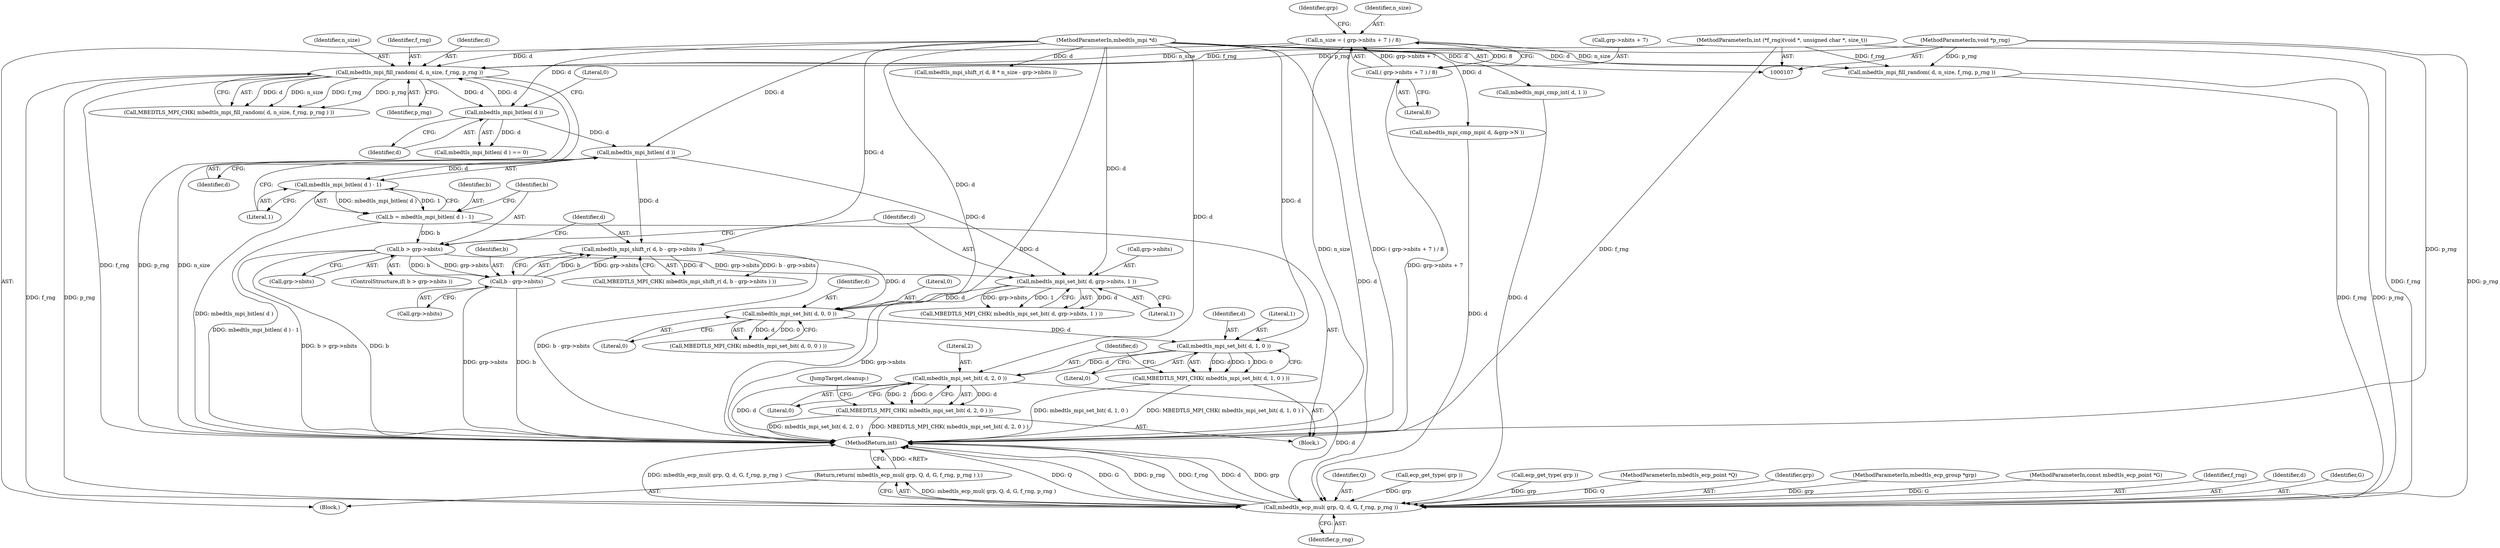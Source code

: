 digraph "1_mbedtls_298a43a77ec0ed2c19a8c924ddd8571ef3e65dfd_2@pointer" {
"1000179" [label="(Call,mbedtls_mpi_set_bit( d, 1, 0 ))"];
"1000174" [label="(Call,mbedtls_mpi_set_bit( d, 0, 0 ))"];
"1000158" [label="(Call,mbedtls_mpi_shift_r( d, b - grp->nbits ))"];
"1000148" [label="(Call,mbedtls_mpi_bitlen( d ))"];
"1000142" [label="(Call,mbedtls_mpi_bitlen( d ))"];
"1000136" [label="(Call,mbedtls_mpi_fill_random( d, n_size, f_rng, p_rng ))"];
"1000110" [label="(MethodParameterIn,mbedtls_mpi *d)"];
"1000117" [label="(Call,n_size = ( grp->nbits + 7 ) / 8)"];
"1000119" [label="(Call,( grp->nbits + 7 ) / 8)"];
"1000112" [label="(MethodParameterIn,int (*f_rng)(void *, unsigned char *, size_t))"];
"1000113" [label="(MethodParameterIn,void *p_rng)"];
"1000160" [label="(Call,b - grp->nbits)"];
"1000152" [label="(Call,b > grp->nbits)"];
"1000145" [label="(Call,b = mbedtls_mpi_bitlen( d ) - 1)"];
"1000147" [label="(Call,mbedtls_mpi_bitlen( d ) - 1)"];
"1000167" [label="(Call,mbedtls_mpi_set_bit( d, grp->nbits, 1 ))"];
"1000178" [label="(Call,MBEDTLS_MPI_CHK( mbedtls_mpi_set_bit( d, 1, 0 ) ))"];
"1000184" [label="(Call,mbedtls_mpi_set_bit( d, 2, 0 ))"];
"1000183" [label="(Call,MBEDTLS_MPI_CHK( mbedtls_mpi_set_bit( d, 2, 0 ) ))"];
"1000249" [label="(Call,mbedtls_ecp_mul( grp, Q, d, G, f_rng, p_rng ))"];
"1000248" [label="(Return,return( mbedtls_ecp_mul( grp, Q, d, G, f_rng, p_rng ) );)"];
"1000185" [label="(Identifier,d)"];
"1000160" [label="(Call,b - grp->nbits)"];
"1000166" [label="(Call,MBEDTLS_MPI_CHK( mbedtls_mpi_set_bit( d, grp->nbits, 1 ) ))"];
"1000135" [label="(Call,MBEDTLS_MPI_CHK( mbedtls_mpi_fill_random( d, n_size, f_rng, p_rng ) ))"];
"1000226" [label="(Call,mbedtls_mpi_cmp_int( d, 1 ))"];
"1000157" [label="(Call,MBEDTLS_MPI_CHK( mbedtls_mpi_shift_r( d, b - grp->nbits ) ))"];
"1000119" [label="(Call,( grp->nbits + 7 ) / 8)"];
"1000251" [label="(Identifier,Q)"];
"1000138" [label="(Identifier,n_size)"];
"1000150" [label="(Literal,1)"];
"1000129" [label="(Identifier,grp)"];
"1000128" [label="(Call,ecp_get_type( grp ))"];
"1000249" [label="(Call,mbedtls_ecp_mul( grp, Q, d, G, f_rng, p_rng ))"];
"1000158" [label="(Call,mbedtls_mpi_shift_r( d, b - grp->nbits ))"];
"1000202" [label="(Call,mbedtls_mpi_fill_random( d, n_size, f_rng, p_rng ))"];
"1000146" [label="(Identifier,b)"];
"1000191" [label="(Call,ecp_get_type( grp ))"];
"1000111" [label="(MethodParameterIn,mbedtls_ecp_point *Q)"];
"1000255" [label="(Identifier,p_rng)"];
"1000187" [label="(Literal,0)"];
"1000161" [label="(Identifier,b)"];
"1000175" [label="(Identifier,d)"];
"1000142" [label="(Call,mbedtls_mpi_bitlen( d ))"];
"1000250" [label="(Identifier,grp)"];
"1000162" [label="(Call,grp->nbits)"];
"1000177" [label="(Literal,0)"];
"1000176" [label="(Literal,0)"];
"1000108" [label="(MethodParameterIn,mbedtls_ecp_group *grp)"];
"1000169" [label="(Call,grp->nbits)"];
"1000179" [label="(Call,mbedtls_mpi_set_bit( d, 1, 0 ))"];
"1000148" [label="(Call,mbedtls_mpi_bitlen( d ))"];
"1000256" [label="(MethodReturn,int)"];
"1000136" [label="(Call,mbedtls_mpi_fill_random( d, n_size, f_rng, p_rng ))"];
"1000125" [label="(Literal,8)"];
"1000109" [label="(MethodParameterIn,const mbedtls_ecp_point *G)"];
"1000168" [label="(Identifier,d)"];
"1000143" [label="(Identifier,d)"];
"1000140" [label="(Identifier,p_rng)"];
"1000181" [label="(Literal,1)"];
"1000154" [label="(Call,grp->nbits)"];
"1000254" [label="(Identifier,f_rng)"];
"1000167" [label="(Call,mbedtls_mpi_set_bit( d, grp->nbits, 1 ))"];
"1000159" [label="(Identifier,d)"];
"1000131" [label="(Block,)"];
"1000174" [label="(Call,mbedtls_mpi_set_bit( d, 0, 0 ))"];
"1000149" [label="(Identifier,d)"];
"1000110" [label="(MethodParameterIn,mbedtls_mpi *d)"];
"1000184" [label="(Call,mbedtls_mpi_set_bit( d, 2, 0 ))"];
"1000178" [label="(Call,MBEDTLS_MPI_CHK( mbedtls_mpi_set_bit( d, 1, 0 ) ))"];
"1000182" [label="(Literal,0)"];
"1000113" [label="(MethodParameterIn,void *p_rng)"];
"1000141" [label="(Call,mbedtls_mpi_bitlen( d ) == 0)"];
"1000172" [label="(Literal,1)"];
"1000173" [label="(Call,MBEDTLS_MPI_CHK( mbedtls_mpi_set_bit( d, 0, 0 ) ))"];
"1000241" [label="(JumpTarget,cleanup:)"];
"1000112" [label="(MethodParameterIn,int (*f_rng)(void *, unsigned char *, size_t))"];
"1000208" [label="(Call,mbedtls_mpi_shift_r( d, 8 * n_size - grp->nbits ))"];
"1000114" [label="(Block,)"];
"1000186" [label="(Literal,2)"];
"1000153" [label="(Identifier,b)"];
"1000147" [label="(Call,mbedtls_mpi_bitlen( d ) - 1)"];
"1000151" [label="(ControlStructure,if( b > grp->nbits ))"];
"1000145" [label="(Call,b = mbedtls_mpi_bitlen( d ) - 1)"];
"1000180" [label="(Identifier,d)"];
"1000183" [label="(Call,MBEDTLS_MPI_CHK( mbedtls_mpi_set_bit( d, 2, 0 ) ))"];
"1000152" [label="(Call,b > grp->nbits)"];
"1000139" [label="(Identifier,f_rng)"];
"1000120" [label="(Call,grp->nbits + 7)"];
"1000252" [label="(Identifier,d)"];
"1000253" [label="(Identifier,G)"];
"1000118" [label="(Identifier,n_size)"];
"1000144" [label="(Literal,0)"];
"1000137" [label="(Identifier,d)"];
"1000231" [label="(Call,mbedtls_mpi_cmp_mpi( d, &grp->N ))"];
"1000117" [label="(Call,n_size = ( grp->nbits + 7 ) / 8)"];
"1000248" [label="(Return,return( mbedtls_ecp_mul( grp, Q, d, G, f_rng, p_rng ) );)"];
"1000179" -> "1000178"  [label="AST: "];
"1000179" -> "1000182"  [label="CFG: "];
"1000180" -> "1000179"  [label="AST: "];
"1000181" -> "1000179"  [label="AST: "];
"1000182" -> "1000179"  [label="AST: "];
"1000178" -> "1000179"  [label="CFG: "];
"1000179" -> "1000178"  [label="DDG: d"];
"1000179" -> "1000178"  [label="DDG: 1"];
"1000179" -> "1000178"  [label="DDG: 0"];
"1000174" -> "1000179"  [label="DDG: d"];
"1000110" -> "1000179"  [label="DDG: d"];
"1000179" -> "1000184"  [label="DDG: d"];
"1000174" -> "1000173"  [label="AST: "];
"1000174" -> "1000177"  [label="CFG: "];
"1000175" -> "1000174"  [label="AST: "];
"1000176" -> "1000174"  [label="AST: "];
"1000177" -> "1000174"  [label="AST: "];
"1000173" -> "1000174"  [label="CFG: "];
"1000174" -> "1000173"  [label="DDG: d"];
"1000174" -> "1000173"  [label="DDG: 0"];
"1000158" -> "1000174"  [label="DDG: d"];
"1000167" -> "1000174"  [label="DDG: d"];
"1000110" -> "1000174"  [label="DDG: d"];
"1000158" -> "1000157"  [label="AST: "];
"1000158" -> "1000160"  [label="CFG: "];
"1000159" -> "1000158"  [label="AST: "];
"1000160" -> "1000158"  [label="AST: "];
"1000157" -> "1000158"  [label="CFG: "];
"1000158" -> "1000256"  [label="DDG: b - grp->nbits"];
"1000158" -> "1000157"  [label="DDG: d"];
"1000158" -> "1000157"  [label="DDG: b - grp->nbits"];
"1000148" -> "1000158"  [label="DDG: d"];
"1000110" -> "1000158"  [label="DDG: d"];
"1000160" -> "1000158"  [label="DDG: b"];
"1000160" -> "1000158"  [label="DDG: grp->nbits"];
"1000148" -> "1000147"  [label="AST: "];
"1000148" -> "1000149"  [label="CFG: "];
"1000149" -> "1000148"  [label="AST: "];
"1000150" -> "1000148"  [label="CFG: "];
"1000148" -> "1000147"  [label="DDG: d"];
"1000142" -> "1000148"  [label="DDG: d"];
"1000110" -> "1000148"  [label="DDG: d"];
"1000148" -> "1000167"  [label="DDG: d"];
"1000142" -> "1000141"  [label="AST: "];
"1000142" -> "1000143"  [label="CFG: "];
"1000143" -> "1000142"  [label="AST: "];
"1000144" -> "1000142"  [label="CFG: "];
"1000142" -> "1000136"  [label="DDG: d"];
"1000142" -> "1000141"  [label="DDG: d"];
"1000136" -> "1000142"  [label="DDG: d"];
"1000110" -> "1000142"  [label="DDG: d"];
"1000136" -> "1000135"  [label="AST: "];
"1000136" -> "1000140"  [label="CFG: "];
"1000137" -> "1000136"  [label="AST: "];
"1000138" -> "1000136"  [label="AST: "];
"1000139" -> "1000136"  [label="AST: "];
"1000140" -> "1000136"  [label="AST: "];
"1000135" -> "1000136"  [label="CFG: "];
"1000136" -> "1000256"  [label="DDG: f_rng"];
"1000136" -> "1000256"  [label="DDG: p_rng"];
"1000136" -> "1000256"  [label="DDG: n_size"];
"1000136" -> "1000135"  [label="DDG: d"];
"1000136" -> "1000135"  [label="DDG: n_size"];
"1000136" -> "1000135"  [label="DDG: f_rng"];
"1000136" -> "1000135"  [label="DDG: p_rng"];
"1000110" -> "1000136"  [label="DDG: d"];
"1000117" -> "1000136"  [label="DDG: n_size"];
"1000112" -> "1000136"  [label="DDG: f_rng"];
"1000113" -> "1000136"  [label="DDG: p_rng"];
"1000136" -> "1000249"  [label="DDG: f_rng"];
"1000136" -> "1000249"  [label="DDG: p_rng"];
"1000110" -> "1000107"  [label="AST: "];
"1000110" -> "1000256"  [label="DDG: d"];
"1000110" -> "1000167"  [label="DDG: d"];
"1000110" -> "1000184"  [label="DDG: d"];
"1000110" -> "1000202"  [label="DDG: d"];
"1000110" -> "1000208"  [label="DDG: d"];
"1000110" -> "1000226"  [label="DDG: d"];
"1000110" -> "1000231"  [label="DDG: d"];
"1000110" -> "1000249"  [label="DDG: d"];
"1000117" -> "1000114"  [label="AST: "];
"1000117" -> "1000119"  [label="CFG: "];
"1000118" -> "1000117"  [label="AST: "];
"1000119" -> "1000117"  [label="AST: "];
"1000129" -> "1000117"  [label="CFG: "];
"1000117" -> "1000256"  [label="DDG: n_size"];
"1000117" -> "1000256"  [label="DDG: ( grp->nbits + 7 ) / 8"];
"1000119" -> "1000117"  [label="DDG: grp->nbits + 7"];
"1000119" -> "1000117"  [label="DDG: 8"];
"1000117" -> "1000202"  [label="DDG: n_size"];
"1000119" -> "1000125"  [label="CFG: "];
"1000120" -> "1000119"  [label="AST: "];
"1000125" -> "1000119"  [label="AST: "];
"1000119" -> "1000256"  [label="DDG: grp->nbits + 7"];
"1000112" -> "1000107"  [label="AST: "];
"1000112" -> "1000256"  [label="DDG: f_rng"];
"1000112" -> "1000202"  [label="DDG: f_rng"];
"1000112" -> "1000249"  [label="DDG: f_rng"];
"1000113" -> "1000107"  [label="AST: "];
"1000113" -> "1000256"  [label="DDG: p_rng"];
"1000113" -> "1000202"  [label="DDG: p_rng"];
"1000113" -> "1000249"  [label="DDG: p_rng"];
"1000160" -> "1000162"  [label="CFG: "];
"1000161" -> "1000160"  [label="AST: "];
"1000162" -> "1000160"  [label="AST: "];
"1000160" -> "1000256"  [label="DDG: grp->nbits"];
"1000160" -> "1000256"  [label="DDG: b"];
"1000152" -> "1000160"  [label="DDG: b"];
"1000152" -> "1000160"  [label="DDG: grp->nbits"];
"1000152" -> "1000151"  [label="AST: "];
"1000152" -> "1000154"  [label="CFG: "];
"1000153" -> "1000152"  [label="AST: "];
"1000154" -> "1000152"  [label="AST: "];
"1000159" -> "1000152"  [label="CFG: "];
"1000168" -> "1000152"  [label="CFG: "];
"1000152" -> "1000256"  [label="DDG: b > grp->nbits"];
"1000152" -> "1000256"  [label="DDG: b"];
"1000145" -> "1000152"  [label="DDG: b"];
"1000152" -> "1000167"  [label="DDG: grp->nbits"];
"1000145" -> "1000131"  [label="AST: "];
"1000145" -> "1000147"  [label="CFG: "];
"1000146" -> "1000145"  [label="AST: "];
"1000147" -> "1000145"  [label="AST: "];
"1000153" -> "1000145"  [label="CFG: "];
"1000145" -> "1000256"  [label="DDG: mbedtls_mpi_bitlen( d ) - 1"];
"1000147" -> "1000145"  [label="DDG: mbedtls_mpi_bitlen( d )"];
"1000147" -> "1000145"  [label="DDG: 1"];
"1000147" -> "1000150"  [label="CFG: "];
"1000150" -> "1000147"  [label="AST: "];
"1000147" -> "1000256"  [label="DDG: mbedtls_mpi_bitlen( d )"];
"1000167" -> "1000166"  [label="AST: "];
"1000167" -> "1000172"  [label="CFG: "];
"1000168" -> "1000167"  [label="AST: "];
"1000169" -> "1000167"  [label="AST: "];
"1000172" -> "1000167"  [label="AST: "];
"1000166" -> "1000167"  [label="CFG: "];
"1000167" -> "1000256"  [label="DDG: grp->nbits"];
"1000167" -> "1000166"  [label="DDG: d"];
"1000167" -> "1000166"  [label="DDG: grp->nbits"];
"1000167" -> "1000166"  [label="DDG: 1"];
"1000178" -> "1000131"  [label="AST: "];
"1000185" -> "1000178"  [label="CFG: "];
"1000178" -> "1000256"  [label="DDG: MBEDTLS_MPI_CHK( mbedtls_mpi_set_bit( d, 1, 0 ) )"];
"1000178" -> "1000256"  [label="DDG: mbedtls_mpi_set_bit( d, 1, 0 )"];
"1000184" -> "1000183"  [label="AST: "];
"1000184" -> "1000187"  [label="CFG: "];
"1000185" -> "1000184"  [label="AST: "];
"1000186" -> "1000184"  [label="AST: "];
"1000187" -> "1000184"  [label="AST: "];
"1000183" -> "1000184"  [label="CFG: "];
"1000184" -> "1000256"  [label="DDG: d"];
"1000184" -> "1000183"  [label="DDG: d"];
"1000184" -> "1000183"  [label="DDG: 2"];
"1000184" -> "1000183"  [label="DDG: 0"];
"1000184" -> "1000249"  [label="DDG: d"];
"1000183" -> "1000131"  [label="AST: "];
"1000241" -> "1000183"  [label="CFG: "];
"1000183" -> "1000256"  [label="DDG: mbedtls_mpi_set_bit( d, 2, 0 )"];
"1000183" -> "1000256"  [label="DDG: MBEDTLS_MPI_CHK( mbedtls_mpi_set_bit( d, 2, 0 ) )"];
"1000249" -> "1000248"  [label="AST: "];
"1000249" -> "1000255"  [label="CFG: "];
"1000250" -> "1000249"  [label="AST: "];
"1000251" -> "1000249"  [label="AST: "];
"1000252" -> "1000249"  [label="AST: "];
"1000253" -> "1000249"  [label="AST: "];
"1000254" -> "1000249"  [label="AST: "];
"1000255" -> "1000249"  [label="AST: "];
"1000248" -> "1000249"  [label="CFG: "];
"1000249" -> "1000256"  [label="DDG: Q"];
"1000249" -> "1000256"  [label="DDG: G"];
"1000249" -> "1000256"  [label="DDG: p_rng"];
"1000249" -> "1000256"  [label="DDG: f_rng"];
"1000249" -> "1000256"  [label="DDG: d"];
"1000249" -> "1000256"  [label="DDG: grp"];
"1000249" -> "1000256"  [label="DDG: mbedtls_ecp_mul( grp, Q, d, G, f_rng, p_rng )"];
"1000249" -> "1000248"  [label="DDG: mbedtls_ecp_mul( grp, Q, d, G, f_rng, p_rng )"];
"1000128" -> "1000249"  [label="DDG: grp"];
"1000191" -> "1000249"  [label="DDG: grp"];
"1000108" -> "1000249"  [label="DDG: grp"];
"1000111" -> "1000249"  [label="DDG: Q"];
"1000226" -> "1000249"  [label="DDG: d"];
"1000231" -> "1000249"  [label="DDG: d"];
"1000109" -> "1000249"  [label="DDG: G"];
"1000202" -> "1000249"  [label="DDG: f_rng"];
"1000202" -> "1000249"  [label="DDG: p_rng"];
"1000248" -> "1000114"  [label="AST: "];
"1000256" -> "1000248"  [label="CFG: "];
"1000248" -> "1000256"  [label="DDG: <RET>"];
}
